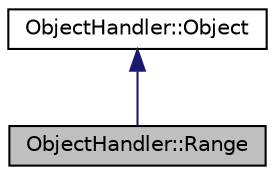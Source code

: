digraph "ObjectHandler::Range"
{
  edge [fontname="Helvetica",fontsize="10",labelfontname="Helvetica",labelfontsize="10"];
  node [fontname="Helvetica",fontsize="10",shape=record];
  Node0 [label="ObjectHandler::Range",height=0.2,width=0.4,color="black", fillcolor="grey75", style="filled", fontcolor="black"];
  Node1 -> Node0 [dir="back",color="midnightblue",fontsize="10",style="solid",fontname="Helvetica"];
  Node1 [label="ObjectHandler::Object",height=0.2,width=0.4,color="black", fillcolor="white", style="filled",URL="$class_object_handler_1_1_object.html",tooltip="Interface for Objects to be stored in the ObjectHandler Repository. "];
}
